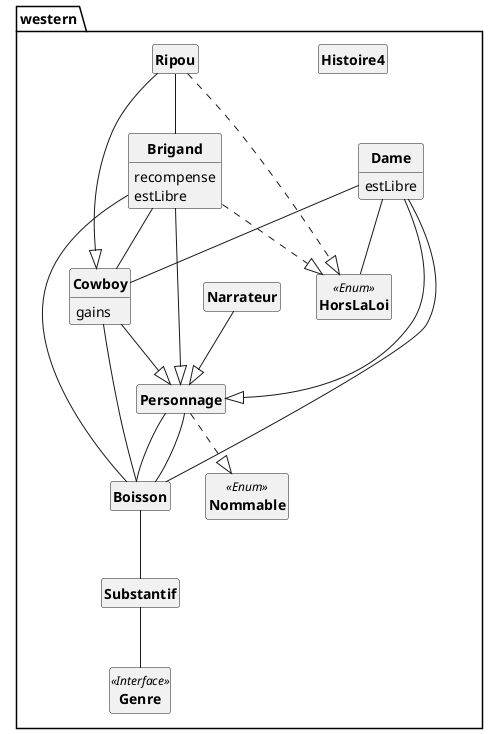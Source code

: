 @startuml
'https://plantuml.com/class-diagram
skinparam style strictuml
skinparam classAttributeIconSize 0
skinparam classFontStyle Bold

hide empty members

package western{
class Boisson{
}
class Brigand{
	recompense
	estLibre
}
class Cowboy{
	gains
}
class Dame{
	estLibre
}
class Genre <<Interface>>{
}
class Histoire4{
}
class HorsLaLoi <<Enum>>{
}
class Narrateur{
}
class Nommable <<Enum>>{
}
class Personnage{
}
class Ripou{
}
class Substantif{
}

Boisson -- Substantif
Brigand -- Cowboy
Brigand -- Boisson
Brigand --|> Personnage
Brigand ..|> HorsLaLoi
Cowboy -- Boisson
Cowboy --|> Personnage
Dame -- Cowboy
Dame -- HorsLaLoi
Dame -- Boisson
Dame --|> Personnage
Narrateur --|> Personnage
Personnage -- Boisson
Personnage -- Boisson
Personnage ..|> Nommable
Ripou -- Brigand
Ripou --|> Cowboy
Ripou ..|> HorsLaLoi
Substantif -- Genre
}
@enduml